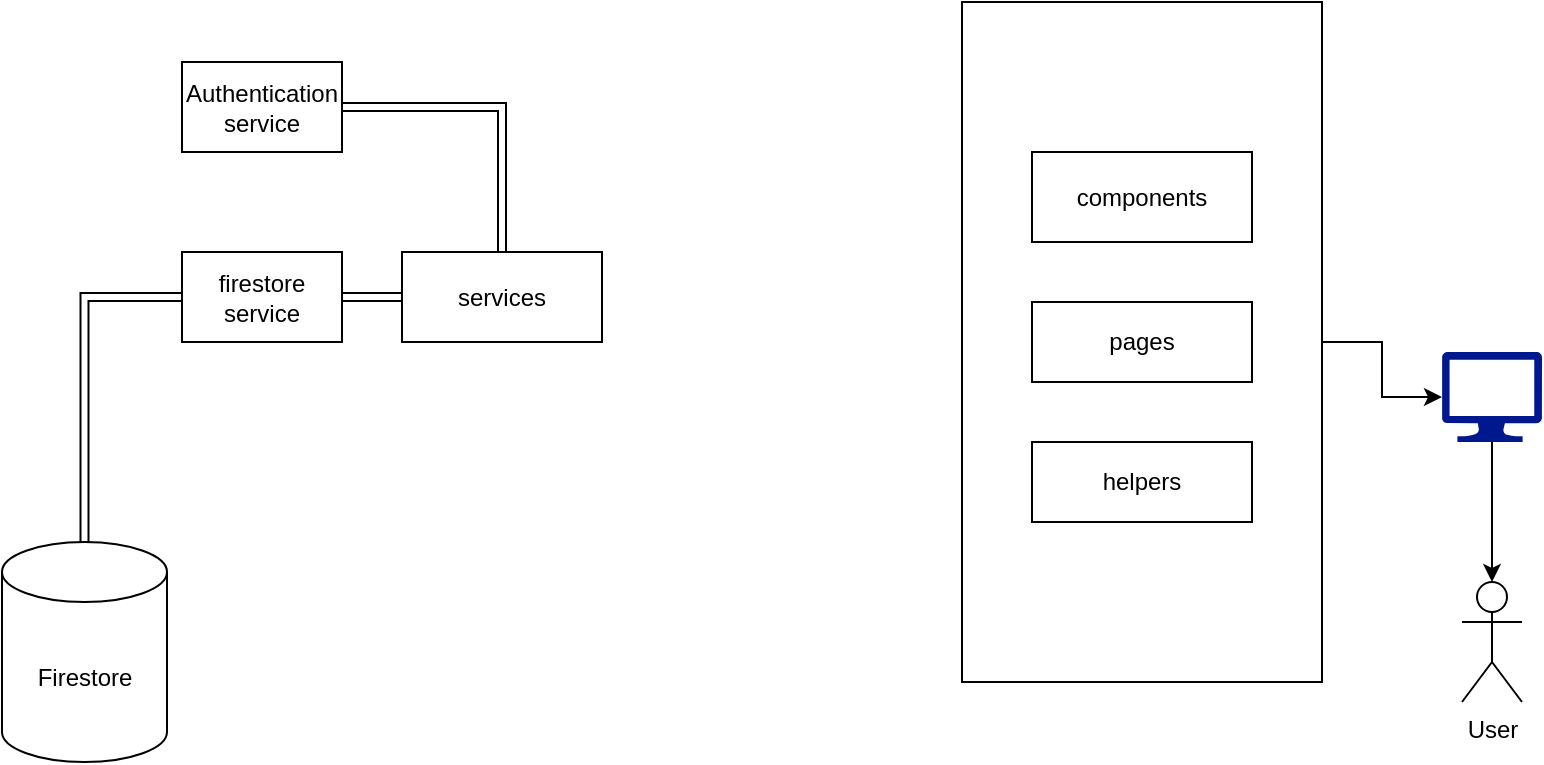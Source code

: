 <mxfile version="14.7.2" type="github">
  <diagram id="tzs9DK7V_zzo4F_73aCj" name="Page-1">
    <mxGraphModel dx="1038" dy="580" grid="1" gridSize="10" guides="1" tooltips="1" connect="1" arrows="1" fold="1" page="1" pageScale="1" pageWidth="850" pageHeight="1100" math="0" shadow="0">
      <root>
        <mxCell id="0" />
        <mxCell id="1" parent="0" />
        <mxCell id="D4sPDHJsCLXok7iSTnso-12" style="edgeStyle=orthogonalEdgeStyle;rounded=0;orthogonalLoop=1;jettySize=auto;html=1;entryX=0;entryY=0.5;entryDx=0;entryDy=0;entryPerimeter=0;" edge="1" parent="1" source="D4sPDHJsCLXok7iSTnso-11" target="D4sPDHJsCLXok7iSTnso-3">
          <mxGeometry relative="1" as="geometry" />
        </mxCell>
        <mxCell id="D4sPDHJsCLXok7iSTnso-11" value="" style="rounded=0;whiteSpace=wrap;html=1;" vertex="1" parent="1">
          <mxGeometry x="520" y="220" width="180" height="340" as="geometry" />
        </mxCell>
        <mxCell id="D4sPDHJsCLXok7iSTnso-1" value="Firestore" style="shape=cylinder3;whiteSpace=wrap;html=1;boundedLbl=1;backgroundOutline=1;size=15;" vertex="1" parent="1">
          <mxGeometry x="40" y="490" width="82.5" height="110" as="geometry" />
        </mxCell>
        <mxCell id="D4sPDHJsCLXok7iSTnso-2" value="User" style="shape=umlActor;verticalLabelPosition=bottom;verticalAlign=top;html=1;outlineConnect=0;" vertex="1" parent="1">
          <mxGeometry x="770" y="510" width="30" height="60" as="geometry" />
        </mxCell>
        <mxCell id="D4sPDHJsCLXok7iSTnso-13" style="edgeStyle=orthogonalEdgeStyle;rounded=0;orthogonalLoop=1;jettySize=auto;html=1;" edge="1" parent="1" source="D4sPDHJsCLXok7iSTnso-3" target="D4sPDHJsCLXok7iSTnso-2">
          <mxGeometry relative="1" as="geometry" />
        </mxCell>
        <mxCell id="D4sPDHJsCLXok7iSTnso-3" value="" style="aspect=fixed;pointerEvents=1;shadow=0;dashed=0;html=1;strokeColor=none;labelPosition=center;verticalLabelPosition=bottom;verticalAlign=top;align=center;fillColor=#00188D;shape=mxgraph.azure.computer" vertex="1" parent="1">
          <mxGeometry x="760" y="395" width="50" height="45" as="geometry" />
        </mxCell>
        <mxCell id="D4sPDHJsCLXok7iSTnso-4" value="components" style="rounded=0;whiteSpace=wrap;html=1;" vertex="1" parent="1">
          <mxGeometry x="555" y="295" width="110" height="45" as="geometry" />
        </mxCell>
        <mxCell id="D4sPDHJsCLXok7iSTnso-6" style="edgeStyle=orthogonalEdgeStyle;rounded=0;orthogonalLoop=1;jettySize=auto;html=1;shape=link;" edge="1" parent="1" source="D4sPDHJsCLXok7iSTnso-5" target="D4sPDHJsCLXok7iSTnso-1">
          <mxGeometry relative="1" as="geometry" />
        </mxCell>
        <mxCell id="D4sPDHJsCLXok7iSTnso-5" value="firestore service" style="rounded=0;whiteSpace=wrap;html=1;" vertex="1" parent="1">
          <mxGeometry x="130" y="345" width="80" height="45" as="geometry" />
        </mxCell>
        <mxCell id="D4sPDHJsCLXok7iSTnso-8" style="edgeStyle=orthogonalEdgeStyle;rounded=0;orthogonalLoop=1;jettySize=auto;html=1;entryX=1;entryY=0.5;entryDx=0;entryDy=0;shape=link;" edge="1" parent="1" source="D4sPDHJsCLXok7iSTnso-7" target="D4sPDHJsCLXok7iSTnso-5">
          <mxGeometry relative="1" as="geometry" />
        </mxCell>
        <mxCell id="D4sPDHJsCLXok7iSTnso-18" style="edgeStyle=orthogonalEdgeStyle;rounded=0;orthogonalLoop=1;jettySize=auto;html=1;exitX=0.5;exitY=0;exitDx=0;exitDy=0;entryX=1;entryY=0.5;entryDx=0;entryDy=0;shape=link;" edge="1" parent="1" source="D4sPDHJsCLXok7iSTnso-7" target="D4sPDHJsCLXok7iSTnso-16">
          <mxGeometry relative="1" as="geometry" />
        </mxCell>
        <mxCell id="D4sPDHJsCLXok7iSTnso-7" value="services" style="rounded=0;whiteSpace=wrap;html=1;" vertex="1" parent="1">
          <mxGeometry x="240" y="345" width="100" height="45" as="geometry" />
        </mxCell>
        <mxCell id="D4sPDHJsCLXok7iSTnso-9" value="pages" style="rounded=0;whiteSpace=wrap;html=1;" vertex="1" parent="1">
          <mxGeometry x="555" y="370" width="110" height="40" as="geometry" />
        </mxCell>
        <mxCell id="D4sPDHJsCLXok7iSTnso-14" value="helpers" style="rounded=0;whiteSpace=wrap;html=1;" vertex="1" parent="1">
          <mxGeometry x="555" y="440" width="110" height="40" as="geometry" />
        </mxCell>
        <mxCell id="D4sPDHJsCLXok7iSTnso-16" value="Authentication&lt;br&gt;service" style="rounded=0;whiteSpace=wrap;html=1;" vertex="1" parent="1">
          <mxGeometry x="130" y="250" width="80" height="45" as="geometry" />
        </mxCell>
      </root>
    </mxGraphModel>
  </diagram>
</mxfile>
